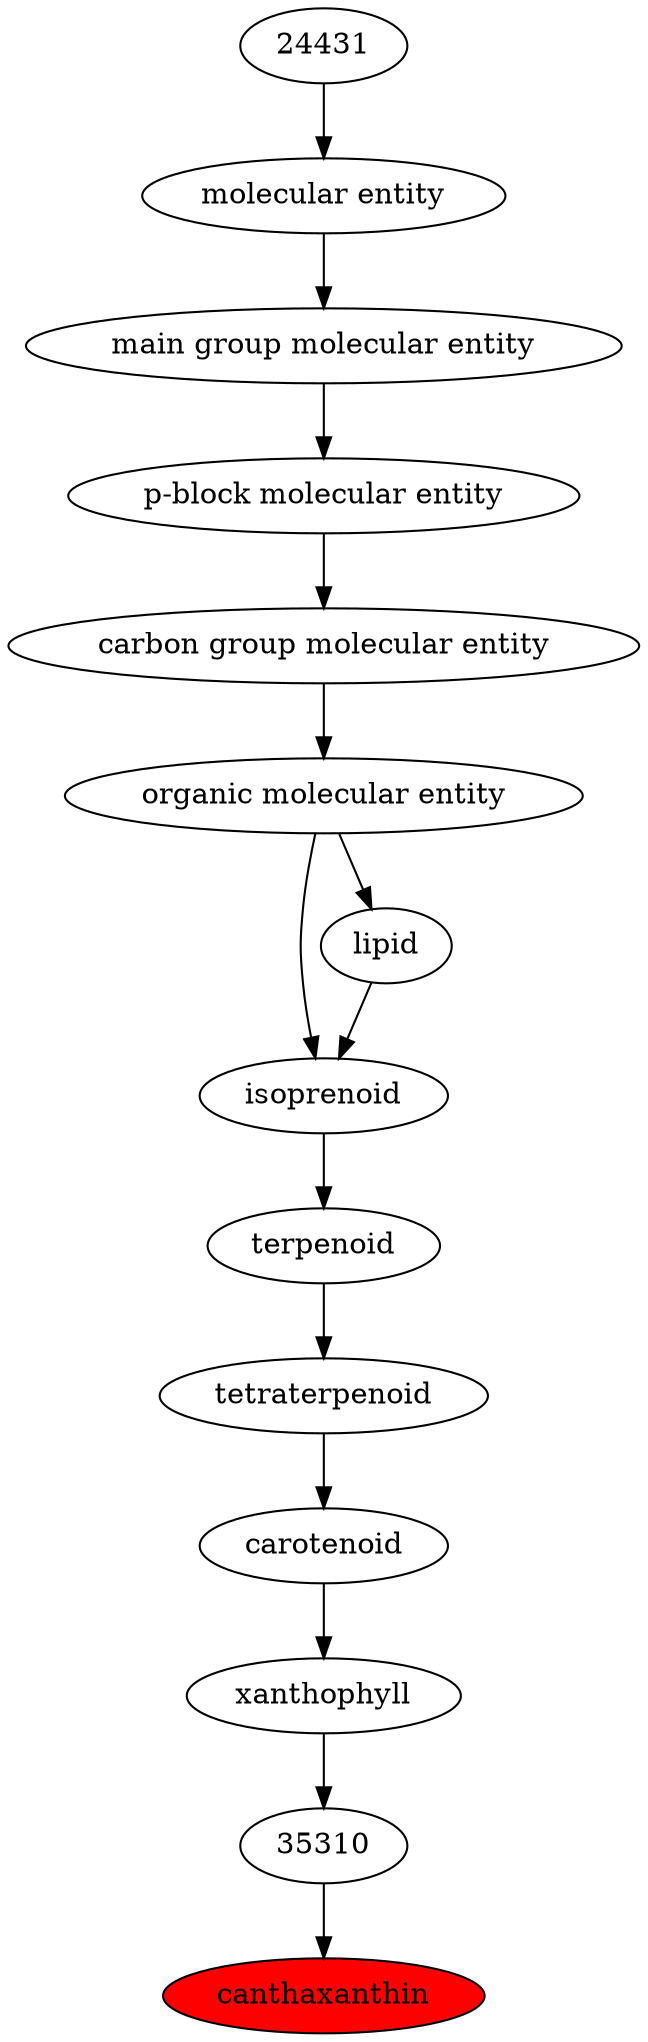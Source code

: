 digraph tree{ 
3362 [label="canthaxanthin" fillcolor=red style=filled]
35310 -> 3362
35310 [label="35310"]
27325 -> 35310
27325 [label="xanthophyll"]
23044 -> 27325
23044 [label="carotenoid"]
26935 -> 23044
26935 [label="tetraterpenoid"]
26873 -> 26935
26873 [label="terpenoid"]
24913 -> 26873
24913 [label="isoprenoid"]
18059 -> 24913
50860 -> 24913
18059 [label="lipid"]
50860 -> 18059
50860 [label="organic molecular entity"]
33582 -> 50860
33582 [label="carbon group molecular entity"]
33675 -> 33582
33675 [label="p-block molecular entity"]
33579 -> 33675
33579 [label="main group molecular entity"]
23367 -> 33579
23367 [label="molecular entity"]
24431 -> 23367
24431 [label="24431"]
}